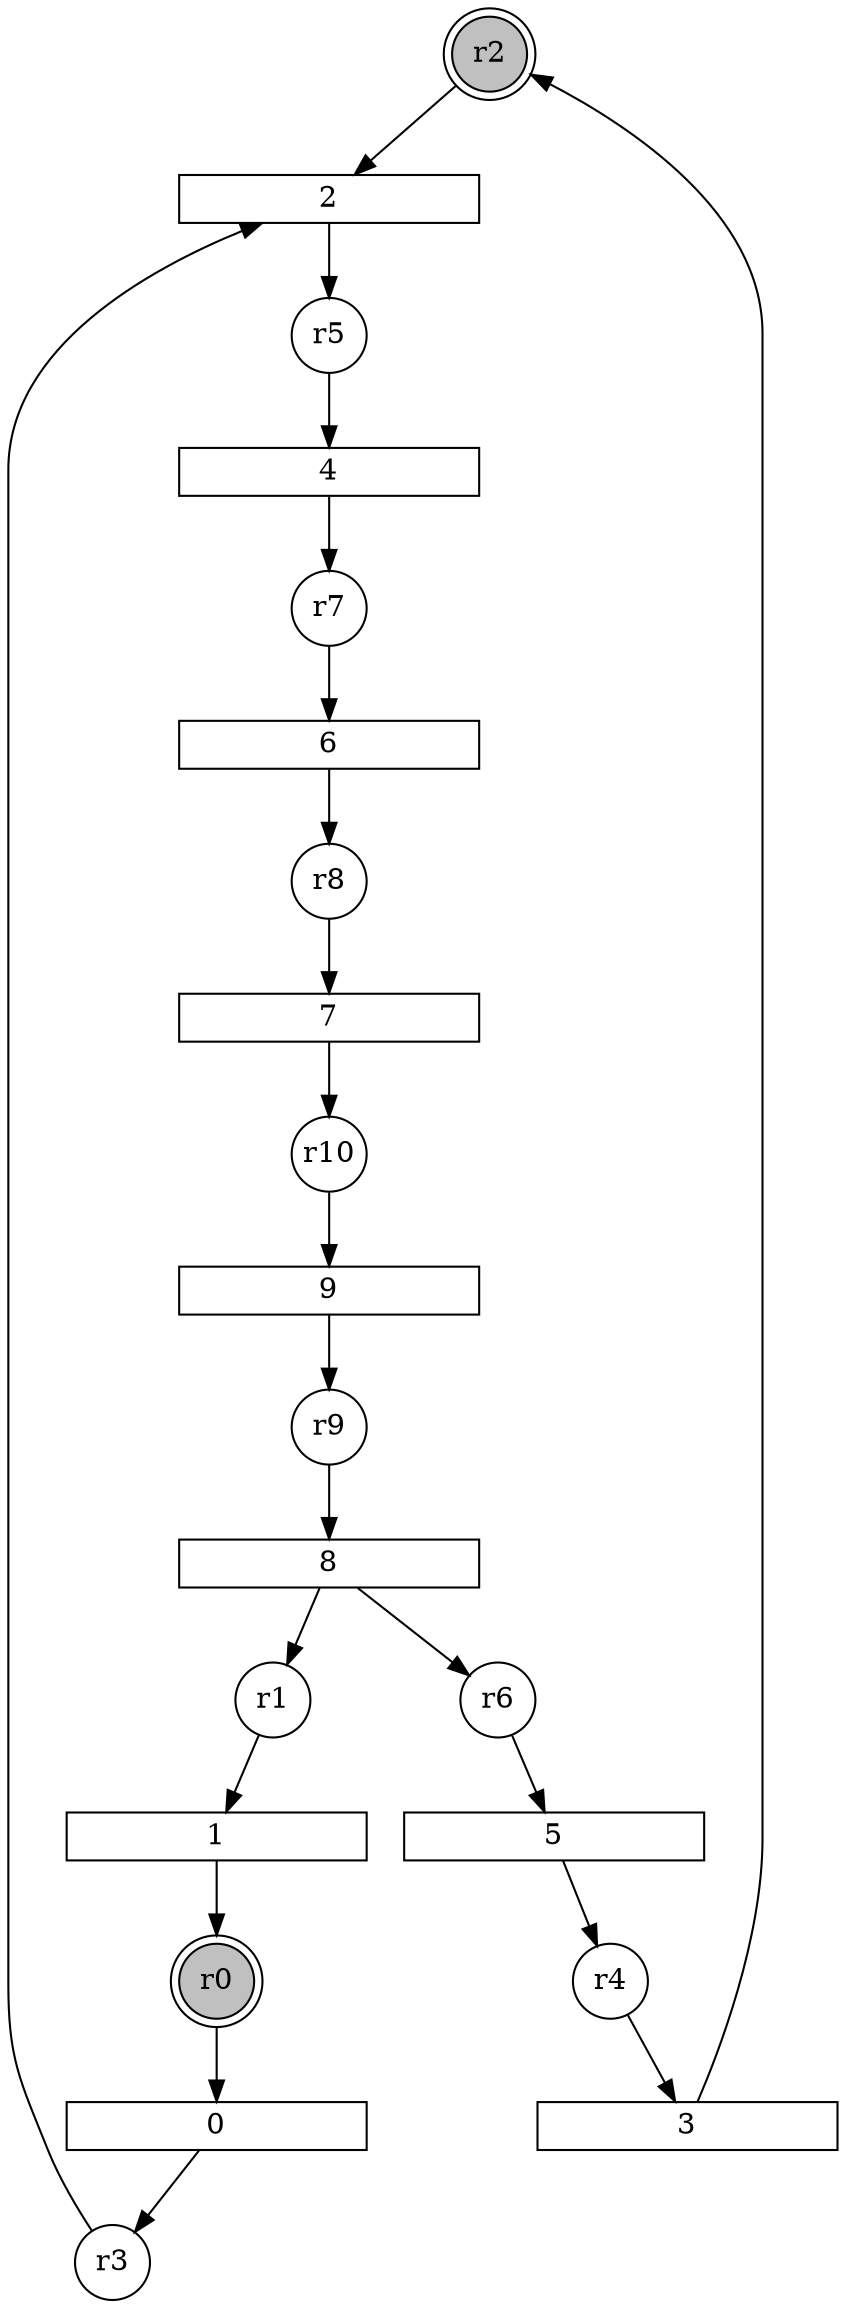 digraph input9_PN{
subgraph initial_place {
	node [shape=doublecircle,fixedsize=true, fixedsize = 2, color = black, fillcolor = gray, style = filled];
	r2;
	r0;
}
subgraph place {     
	node [shape=circle,fixedsize=true, fixedsize = 2];
	r3;
	r1;
	r5;
	r4;
	r7;
	r6;
	r8;
	r10;
	r9;
}
subgraph transitions {
	node [shape=rect,height=0.2,width=2, forcelabels = false];
	0;
	1;
	2;
	3;
	4;
	5;
	6;
	7;
	8;
	9;
}
	r0 -> 0;
	r1 -> 1;
	r2 -> 2;
	r3 -> 2;
	r4 -> 3;
	r5 -> 4;
	r6 -> 5;
	r7 -> 6;
	r8 -> 7;
	r9 -> 8;
	r10 -> 9;
	0 -> r3;
	1 -> r0;
	2 -> r5;
	3 -> r2;
	4 -> r7;
	5 -> r4;
	6 -> r8;
	7 -> r10;
	8 -> r1;
	8 -> r6;
	9 -> r9;
}